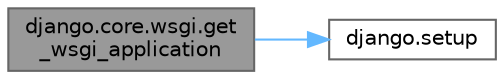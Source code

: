 digraph "django.core.wsgi.get_wsgi_application"
{
 // LATEX_PDF_SIZE
  bgcolor="transparent";
  edge [fontname=Helvetica,fontsize=10,labelfontname=Helvetica,labelfontsize=10];
  node [fontname=Helvetica,fontsize=10,shape=box,height=0.2,width=0.4];
  rankdir="LR";
  Node1 [id="Node000001",label="django.core.wsgi.get\l_wsgi_application",height=0.2,width=0.4,color="gray40", fillcolor="grey60", style="filled", fontcolor="black",tooltip=" "];
  Node1 -> Node2 [id="edge1_Node000001_Node000002",color="steelblue1",style="solid",tooltip=" "];
  Node2 [id="Node000002",label="django.setup",height=0.2,width=0.4,color="grey40", fillcolor="white", style="filled",URL="$namespacedjango.html#a7d68d9e7008c7941fcf4494e77cb3296",tooltip=" "];
}
